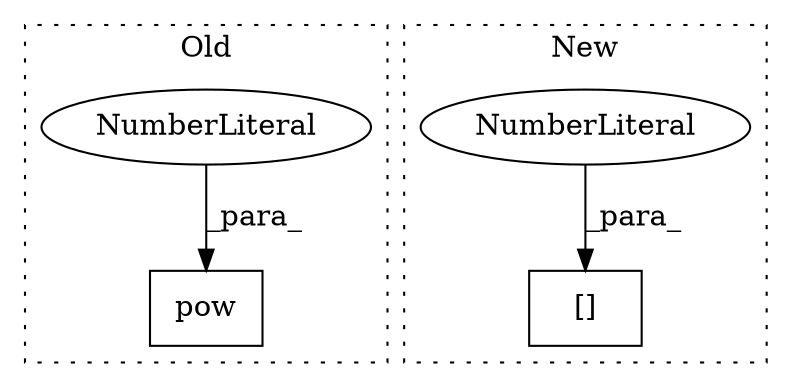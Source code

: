 digraph G {
subgraph cluster0 {
1 [label="pow" a="32" s="8042,8047" l="4,1" shape="box"];
3 [label="NumberLiteral" a="34" s="8046" l="1" shape="ellipse"];
label = "Old";
style="dotted";
}
subgraph cluster1 {
2 [label="[]" a="2" s="6963,7004" l="40,1" shape="box"];
4 [label="NumberLiteral" a="34" s="7003" l="1" shape="ellipse"];
label = "New";
style="dotted";
}
3 -> 1 [label="_para_"];
4 -> 2 [label="_para_"];
}